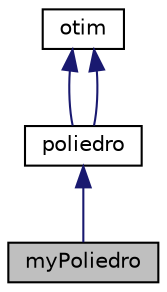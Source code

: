 digraph "myPoliedro"
{
  edge [fontname="Helvetica",fontsize="10",labelfontname="Helvetica",labelfontsize="10"];
  node [fontname="Helvetica",fontsize="10",shape=record];
  Node0 [label="myPoliedro",height=0.2,width=0.4,color="black", fillcolor="grey75", style="filled", fontcolor="black"];
  Node1 -> Node0 [dir="back",color="midnightblue",fontsize="10",style="solid",fontname="Helvetica"];
  Node1 [label="poliedro",height=0.2,width=0.4,color="black", fillcolor="white", style="filled",URL="$classpoliedro.html"];
  Node2 -> Node1 [dir="back",color="midnightblue",fontsize="10",style="solid",fontname="Helvetica"];
  Node2 [label="otim",height=0.2,width=0.4,color="black", fillcolor="white", style="filled",URL="$classotim.html"];
  Node2 -> Node1 [dir="back",color="midnightblue",fontsize="10",style="solid",fontname="Helvetica"];
}

